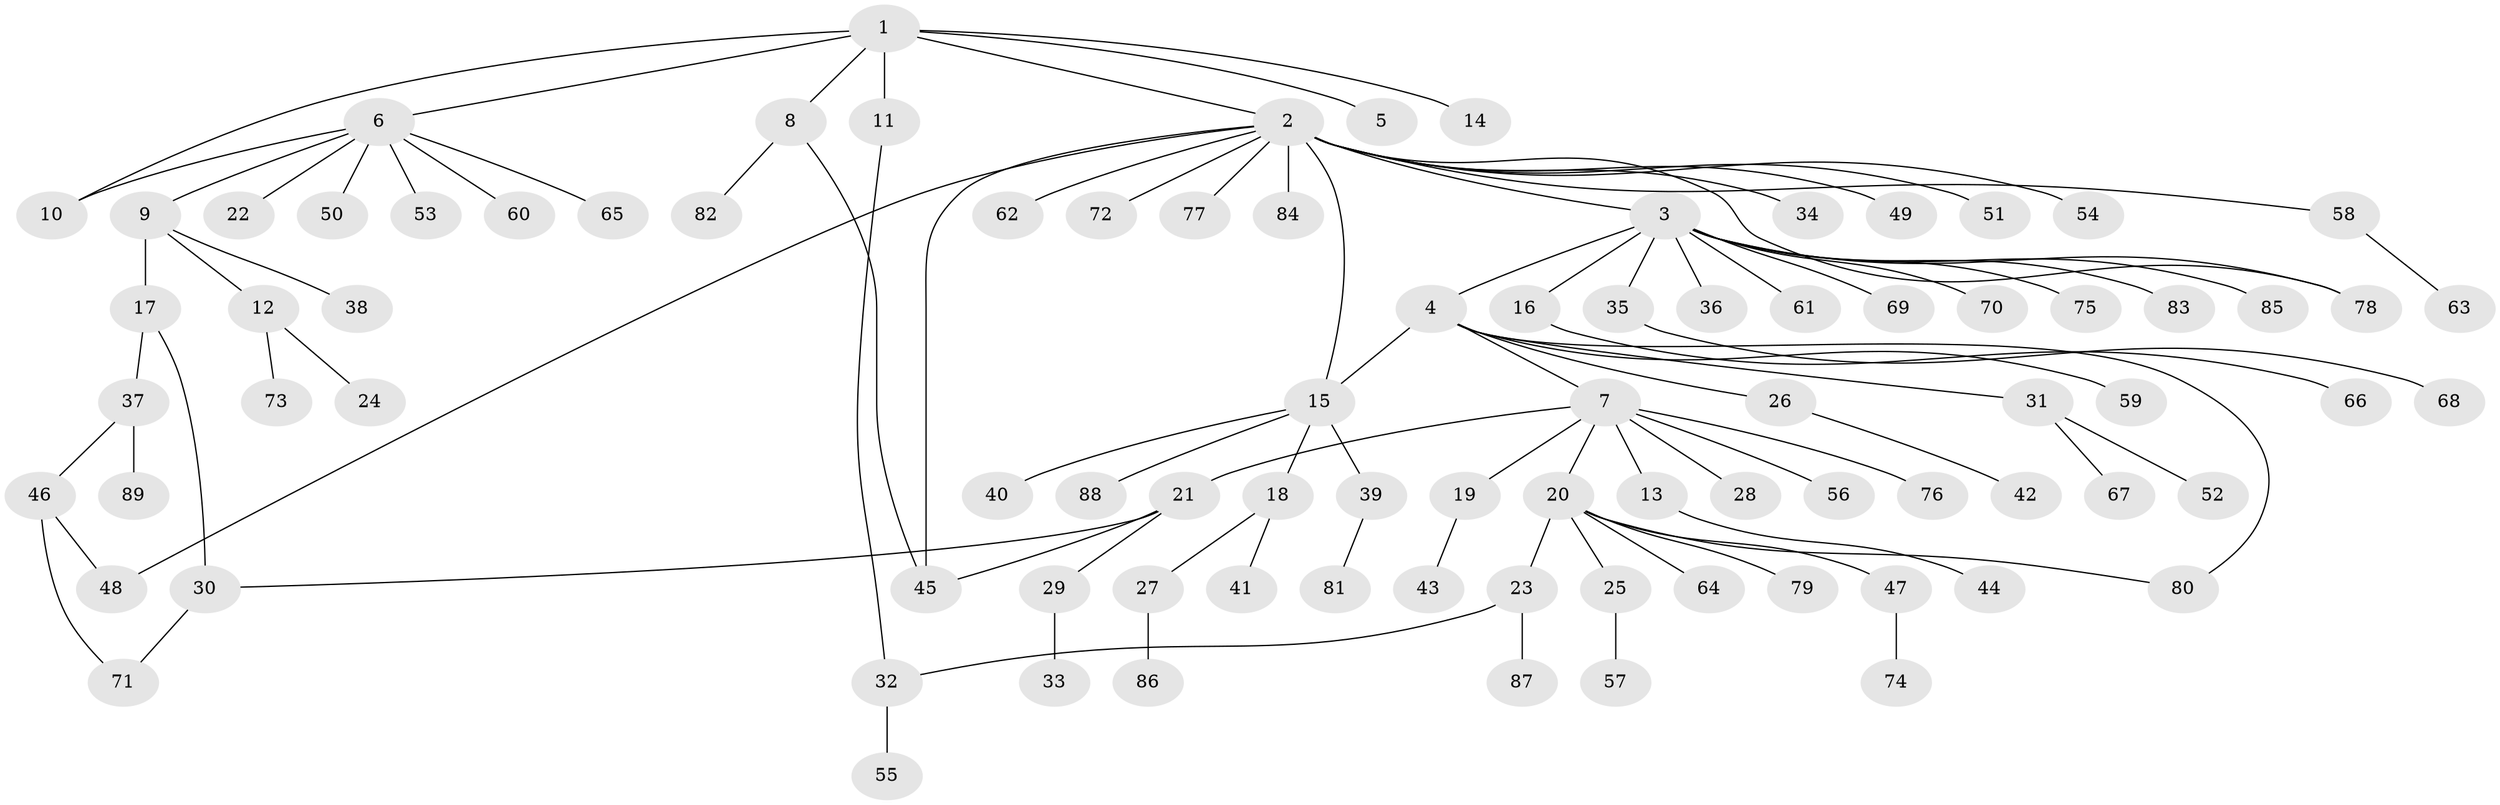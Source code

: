 // coarse degree distribution, {1: 0.8636363636363636, 10: 0.022727272727272728, 2: 0.045454545454545456, 9: 0.022727272727272728, 5: 0.022727272727272728, 22: 0.022727272727272728}
// Generated by graph-tools (version 1.1) at 2025/50/03/04/25 21:50:19]
// undirected, 89 vertices, 98 edges
graph export_dot {
graph [start="1"]
  node [color=gray90,style=filled];
  1;
  2;
  3;
  4;
  5;
  6;
  7;
  8;
  9;
  10;
  11;
  12;
  13;
  14;
  15;
  16;
  17;
  18;
  19;
  20;
  21;
  22;
  23;
  24;
  25;
  26;
  27;
  28;
  29;
  30;
  31;
  32;
  33;
  34;
  35;
  36;
  37;
  38;
  39;
  40;
  41;
  42;
  43;
  44;
  45;
  46;
  47;
  48;
  49;
  50;
  51;
  52;
  53;
  54;
  55;
  56;
  57;
  58;
  59;
  60;
  61;
  62;
  63;
  64;
  65;
  66;
  67;
  68;
  69;
  70;
  71;
  72;
  73;
  74;
  75;
  76;
  77;
  78;
  79;
  80;
  81;
  82;
  83;
  84;
  85;
  86;
  87;
  88;
  89;
  1 -- 2;
  1 -- 5;
  1 -- 6;
  1 -- 8;
  1 -- 10;
  1 -- 11;
  1 -- 14;
  2 -- 3;
  2 -- 15;
  2 -- 34;
  2 -- 45;
  2 -- 48;
  2 -- 49;
  2 -- 51;
  2 -- 54;
  2 -- 58;
  2 -- 62;
  2 -- 72;
  2 -- 77;
  2 -- 78;
  2 -- 84;
  3 -- 4;
  3 -- 16;
  3 -- 35;
  3 -- 36;
  3 -- 61;
  3 -- 69;
  3 -- 70;
  3 -- 75;
  3 -- 78;
  3 -- 83;
  3 -- 85;
  4 -- 7;
  4 -- 15;
  4 -- 26;
  4 -- 31;
  4 -- 59;
  4 -- 80;
  6 -- 9;
  6 -- 10;
  6 -- 22;
  6 -- 50;
  6 -- 53;
  6 -- 60;
  6 -- 65;
  7 -- 13;
  7 -- 19;
  7 -- 20;
  7 -- 21;
  7 -- 28;
  7 -- 56;
  7 -- 76;
  8 -- 45;
  8 -- 82;
  9 -- 12;
  9 -- 17;
  9 -- 38;
  11 -- 32;
  12 -- 24;
  12 -- 73;
  13 -- 44;
  15 -- 18;
  15 -- 39;
  15 -- 40;
  15 -- 88;
  16 -- 66;
  17 -- 30;
  17 -- 37;
  18 -- 27;
  18 -- 41;
  19 -- 43;
  20 -- 23;
  20 -- 25;
  20 -- 47;
  20 -- 64;
  20 -- 79;
  20 -- 80;
  21 -- 29;
  21 -- 30;
  21 -- 45;
  23 -- 32;
  23 -- 87;
  25 -- 57;
  26 -- 42;
  27 -- 86;
  29 -- 33;
  30 -- 71;
  31 -- 52;
  31 -- 67;
  32 -- 55;
  35 -- 68;
  37 -- 46;
  37 -- 89;
  39 -- 81;
  46 -- 48;
  46 -- 71;
  47 -- 74;
  58 -- 63;
}
